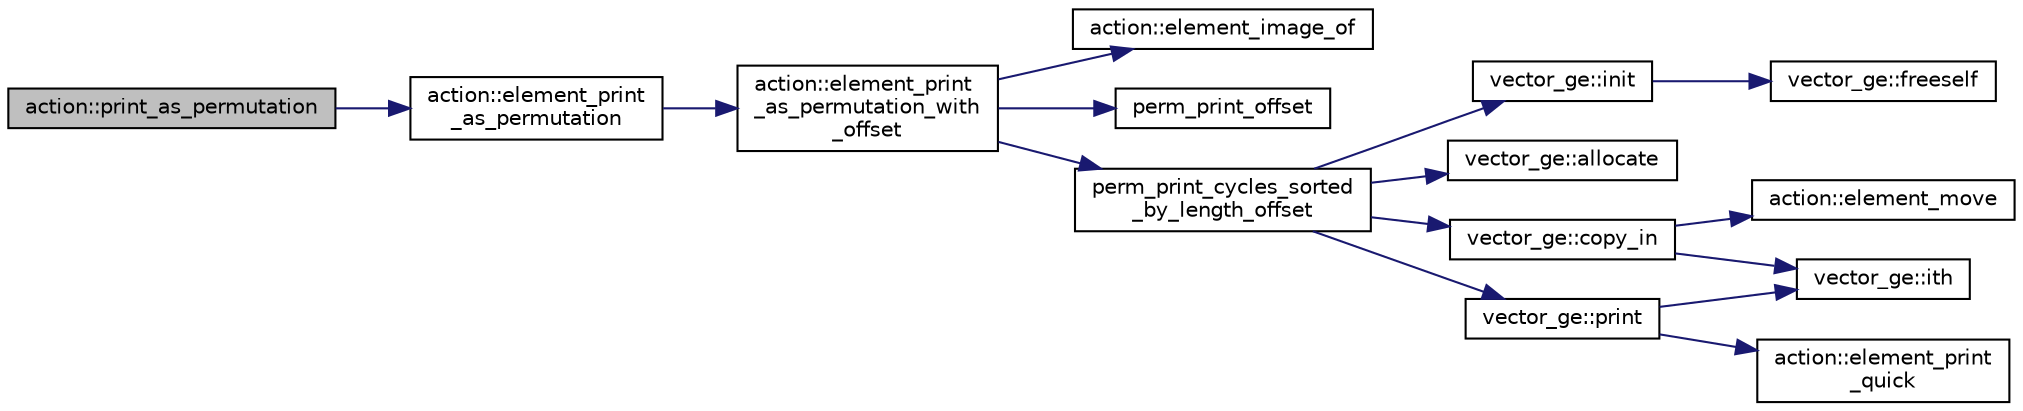 digraph "action::print_as_permutation"
{
  edge [fontname="Helvetica",fontsize="10",labelfontname="Helvetica",labelfontsize="10"];
  node [fontname="Helvetica",fontsize="10",shape=record];
  rankdir="LR";
  Node32727 [label="action::print_as_permutation",height=0.2,width=0.4,color="black", fillcolor="grey75", style="filled", fontcolor="black"];
  Node32727 -> Node32728 [color="midnightblue",fontsize="10",style="solid",fontname="Helvetica"];
  Node32728 [label="action::element_print\l_as_permutation",height=0.2,width=0.4,color="black", fillcolor="white", style="filled",URL="$d2/d86/classaction.html#a2975618a8203187b688a67c947150bb8"];
  Node32728 -> Node32729 [color="midnightblue",fontsize="10",style="solid",fontname="Helvetica"];
  Node32729 [label="action::element_print\l_as_permutation_with\l_offset",height=0.2,width=0.4,color="black", fillcolor="white", style="filled",URL="$d2/d86/classaction.html#addd61d869434abaad431124a6d858396"];
  Node32729 -> Node32730 [color="midnightblue",fontsize="10",style="solid",fontname="Helvetica"];
  Node32730 [label="action::element_image_of",height=0.2,width=0.4,color="black", fillcolor="white", style="filled",URL="$d2/d86/classaction.html#ae09559d4537a048fc860f8a74a31393d"];
  Node32729 -> Node32731 [color="midnightblue",fontsize="10",style="solid",fontname="Helvetica"];
  Node32731 [label="perm_print_offset",height=0.2,width=0.4,color="black", fillcolor="white", style="filled",URL="$d2/d7c/combinatorics_8_c.html#ab87deef2ba9e4d2ce386a19eeaffecf3"];
  Node32729 -> Node32732 [color="midnightblue",fontsize="10",style="solid",fontname="Helvetica"];
  Node32732 [label="perm_print_cycles_sorted\l_by_length_offset",height=0.2,width=0.4,color="black", fillcolor="white", style="filled",URL="$d5/d90/action__global_8_c.html#a9d1f2e34879c04dbc45d08984a8066e3"];
  Node32732 -> Node32733 [color="midnightblue",fontsize="10",style="solid",fontname="Helvetica"];
  Node32733 [label="vector_ge::init",height=0.2,width=0.4,color="black", fillcolor="white", style="filled",URL="$d4/d6e/classvector__ge.html#afe1d6befd1f1501e6be34afbaa9d30a8"];
  Node32733 -> Node32734 [color="midnightblue",fontsize="10",style="solid",fontname="Helvetica"];
  Node32734 [label="vector_ge::freeself",height=0.2,width=0.4,color="black", fillcolor="white", style="filled",URL="$d4/d6e/classvector__ge.html#aa002e4b715cc73a9b8b367d29700b452"];
  Node32732 -> Node32735 [color="midnightblue",fontsize="10",style="solid",fontname="Helvetica"];
  Node32735 [label="vector_ge::allocate",height=0.2,width=0.4,color="black", fillcolor="white", style="filled",URL="$d4/d6e/classvector__ge.html#a35b062a9201b30f0a87bf87702d243ae"];
  Node32732 -> Node32736 [color="midnightblue",fontsize="10",style="solid",fontname="Helvetica"];
  Node32736 [label="vector_ge::copy_in",height=0.2,width=0.4,color="black", fillcolor="white", style="filled",URL="$d4/d6e/classvector__ge.html#ad02ebf2d4e8bbf095685aea921999145"];
  Node32736 -> Node32737 [color="midnightblue",fontsize="10",style="solid",fontname="Helvetica"];
  Node32737 [label="vector_ge::ith",height=0.2,width=0.4,color="black", fillcolor="white", style="filled",URL="$d4/d6e/classvector__ge.html#a1ff002e8b746a9beb119d57dcd4a15ff"];
  Node32736 -> Node32738 [color="midnightblue",fontsize="10",style="solid",fontname="Helvetica"];
  Node32738 [label="action::element_move",height=0.2,width=0.4,color="black", fillcolor="white", style="filled",URL="$d2/d86/classaction.html#a550947491bbb534d3d7951f50198a874"];
  Node32732 -> Node32739 [color="midnightblue",fontsize="10",style="solid",fontname="Helvetica"];
  Node32739 [label="vector_ge::print",height=0.2,width=0.4,color="black", fillcolor="white", style="filled",URL="$d4/d6e/classvector__ge.html#a0d260cce035c20b32d7989c50670aa8a"];
  Node32739 -> Node32740 [color="midnightblue",fontsize="10",style="solid",fontname="Helvetica"];
  Node32740 [label="action::element_print\l_quick",height=0.2,width=0.4,color="black", fillcolor="white", style="filled",URL="$d2/d86/classaction.html#a4844680cf6750396f76494a28655265b"];
  Node32739 -> Node32737 [color="midnightblue",fontsize="10",style="solid",fontname="Helvetica"];
}
